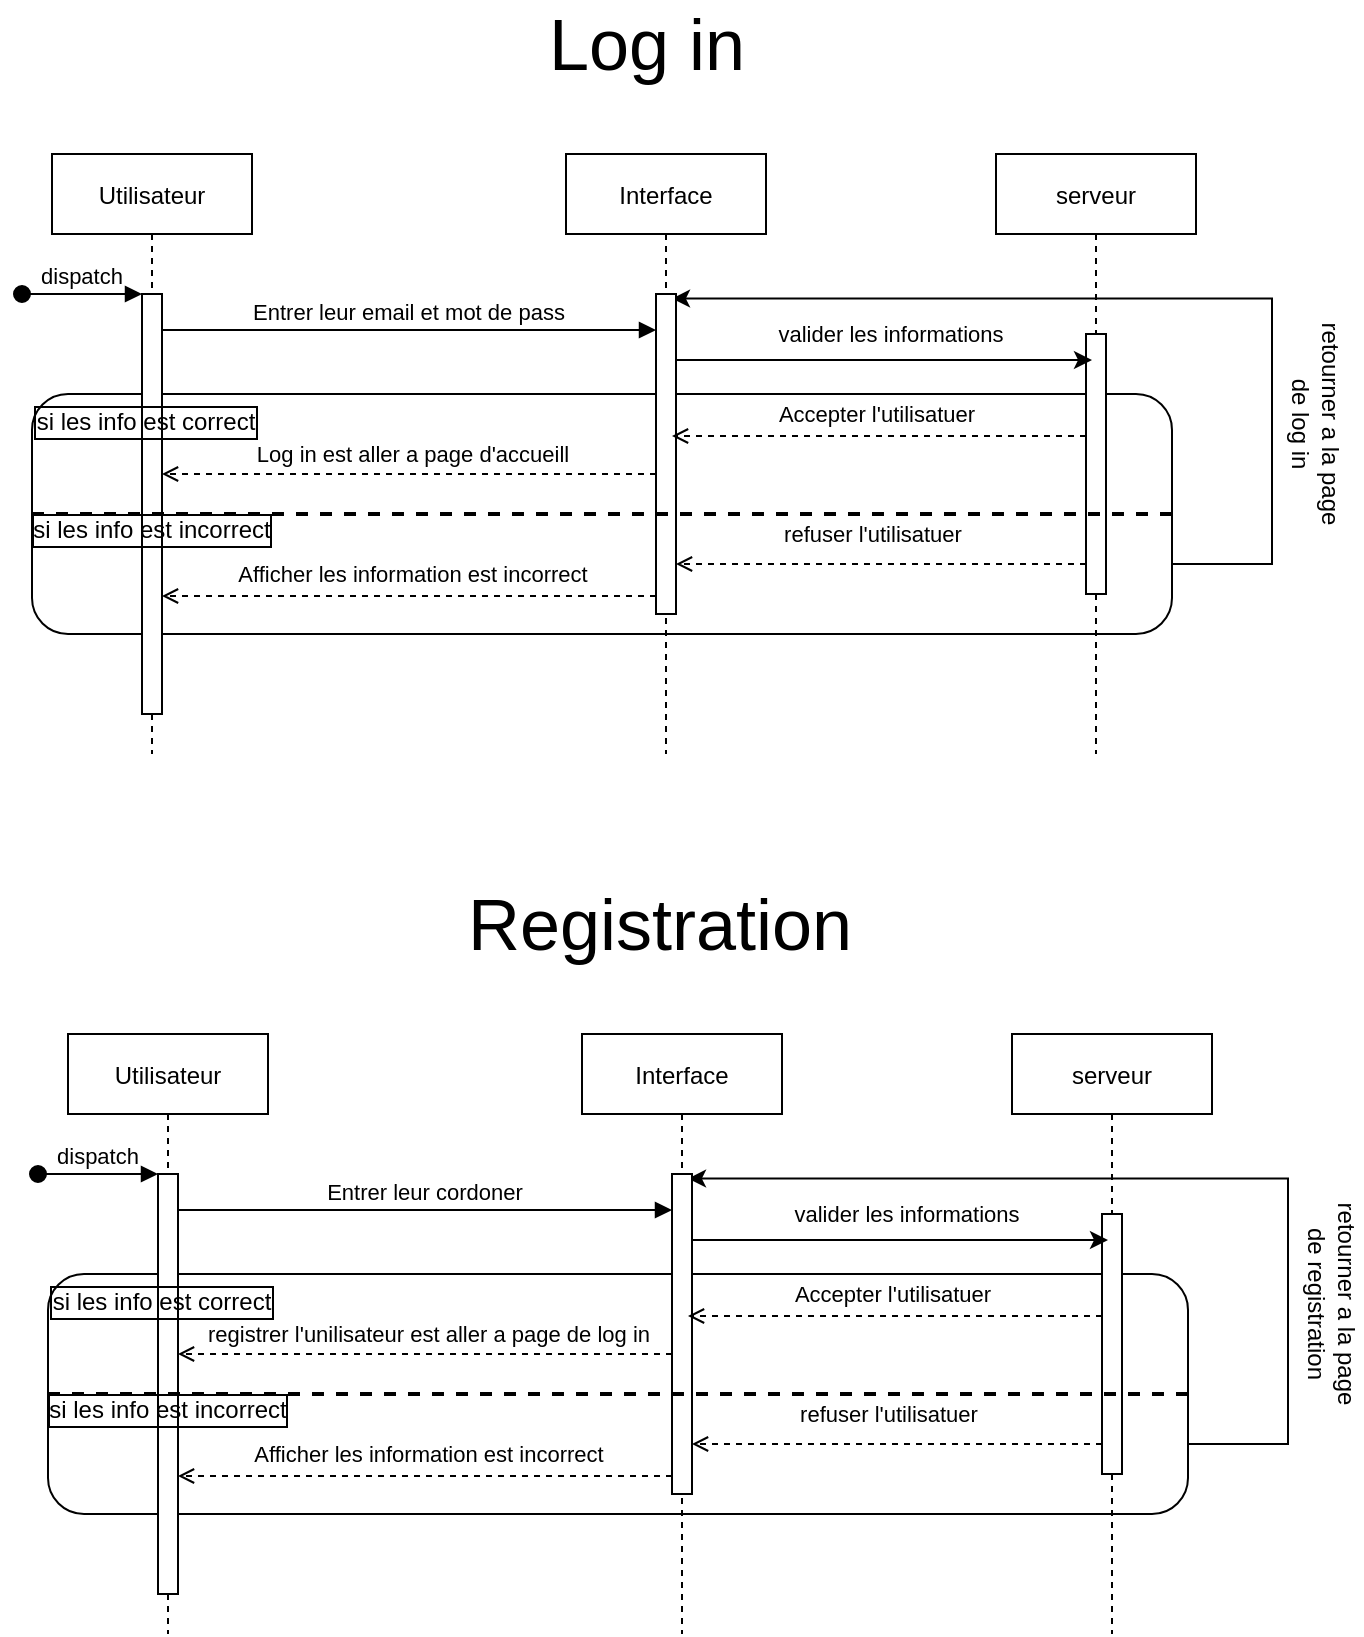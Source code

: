 <mxfile>
    <diagram id="kgpKYQtTHZ0yAKxKKP6v" name="Page-1">
        <mxGraphModel dx="788" dy="624" grid="1" gridSize="10" guides="1" tooltips="1" connect="1" arrows="1" fold="1" page="1" pageScale="1" pageWidth="850" pageHeight="1100" background="none" math="0" shadow="0">
            <root>
                <mxCell id="0"/>
                <mxCell id="1" parent="0"/>
                <mxCell id="Xsg8cdTUO1w-pPByT-Sw-22" style="edgeStyle=orthogonalEdgeStyle;rounded=0;orthogonalLoop=1;jettySize=auto;html=1;endArrow=classic;endFill=1;strokeWidth=1;entryX=0.53;entryY=0.241;entryDx=0;entryDy=0;entryPerimeter=0;" parent="1" target="3nuBFxr9cyL0pnOWT2aG-5" edge="1">
                    <mxGeometry relative="1" as="geometry">
                        <mxPoint x="440" y="289" as="targetPoint"/>
                        <mxPoint x="680" y="422" as="sourcePoint"/>
                        <Array as="points">
                            <mxPoint x="730" y="422"/>
                            <mxPoint x="730" y="289"/>
                        </Array>
                    </mxGeometry>
                </mxCell>
                <mxCell id="Xsg8cdTUO1w-pPByT-Sw-12" value="" style="rounded=1;whiteSpace=wrap;html=1;" parent="1" vertex="1">
                    <mxGeometry x="110" y="337" width="570" height="120" as="geometry"/>
                </mxCell>
                <mxCell id="3nuBFxr9cyL0pnOWT2aG-1" value="Utilisateur" style="shape=umlLifeline;perimeter=lifelinePerimeter;container=1;collapsible=0;recursiveResize=0;rounded=0;shadow=0;strokeWidth=1;" parent="1" vertex="1">
                    <mxGeometry x="120" y="217" width="100" height="300" as="geometry"/>
                </mxCell>
                <mxCell id="3nuBFxr9cyL0pnOWT2aG-2" value="" style="points=[];perimeter=orthogonalPerimeter;rounded=0;shadow=0;strokeWidth=1;" parent="3nuBFxr9cyL0pnOWT2aG-1" vertex="1">
                    <mxGeometry x="45" y="70" width="10" height="210" as="geometry"/>
                </mxCell>
                <mxCell id="3nuBFxr9cyL0pnOWT2aG-3" value="dispatch" style="verticalAlign=bottom;startArrow=oval;endArrow=block;startSize=8;shadow=0;strokeWidth=1;" parent="3nuBFxr9cyL0pnOWT2aG-1" target="3nuBFxr9cyL0pnOWT2aG-2" edge="1">
                    <mxGeometry relative="1" as="geometry">
                        <mxPoint x="-15" y="70" as="sourcePoint"/>
                    </mxGeometry>
                </mxCell>
                <mxCell id="3nuBFxr9cyL0pnOWT2aG-5" value="Interface" style="shape=umlLifeline;perimeter=lifelinePerimeter;container=1;collapsible=0;recursiveResize=0;rounded=0;shadow=0;strokeWidth=1;" parent="1" vertex="1">
                    <mxGeometry x="377" y="217" width="100" height="300" as="geometry"/>
                </mxCell>
                <mxCell id="3nuBFxr9cyL0pnOWT2aG-6" value="" style="points=[];perimeter=orthogonalPerimeter;rounded=0;shadow=0;strokeWidth=1;" parent="3nuBFxr9cyL0pnOWT2aG-5" vertex="1">
                    <mxGeometry x="45" y="70" width="10" height="160" as="geometry"/>
                </mxCell>
                <mxCell id="3nuBFxr9cyL0pnOWT2aG-8" value="Entrer leur email et mot de pass" style="verticalAlign=bottom;endArrow=block;entryX=0;entryY=0;shadow=0;strokeWidth=1;" parent="1" edge="1">
                    <mxGeometry relative="1" as="geometry">
                        <mxPoint x="175" y="305.0" as="sourcePoint"/>
                        <mxPoint x="422" y="305.0" as="targetPoint"/>
                    </mxGeometry>
                </mxCell>
                <mxCell id="Xsg8cdTUO1w-pPByT-Sw-1" value="serveur" style="shape=umlLifeline;perimeter=lifelinePerimeter;container=1;collapsible=0;recursiveResize=0;rounded=0;shadow=0;strokeWidth=1;" parent="1" vertex="1">
                    <mxGeometry x="592" y="217" width="100" height="300" as="geometry"/>
                </mxCell>
                <mxCell id="Xsg8cdTUO1w-pPByT-Sw-2" value="" style="points=[];perimeter=orthogonalPerimeter;rounded=0;shadow=0;strokeWidth=1;" parent="Xsg8cdTUO1w-pPByT-Sw-1" vertex="1">
                    <mxGeometry x="45" y="90" width="10" height="130" as="geometry"/>
                </mxCell>
                <mxCell id="Xsg8cdTUO1w-pPByT-Sw-3" value="valider les informations" style="rounded=0;orthogonalLoop=1;jettySize=auto;html=1;" parent="1" edge="1">
                    <mxGeometry x="0.031" y="13" relative="1" as="geometry">
                        <mxPoint x="432" y="320" as="sourcePoint"/>
                        <mxPoint x="640" y="320" as="targetPoint"/>
                        <mxPoint as="offset"/>
                    </mxGeometry>
                </mxCell>
                <mxCell id="Xsg8cdTUO1w-pPByT-Sw-5" value="Accepter l'utilisatuer" style="edgeStyle=none;rounded=0;orthogonalLoop=1;jettySize=auto;html=1;endArrow=open;endFill=0;dashed=1;" parent="1" edge="1">
                    <mxGeometry x="0.017" y="-11" relative="1" as="geometry">
                        <mxPoint x="637" y="358" as="sourcePoint"/>
                        <mxPoint x="430" y="358" as="targetPoint"/>
                        <mxPoint as="offset"/>
                    </mxGeometry>
                </mxCell>
                <mxCell id="Xsg8cdTUO1w-pPByT-Sw-13" value="si les info est correct" style="text;html=1;strokeColor=none;fillColor=none;align=center;verticalAlign=middle;whiteSpace=wrap;rounded=0;labelBorderColor=default;" parent="1" vertex="1">
                    <mxGeometry x="102" y="336" width="130" height="30" as="geometry"/>
                </mxCell>
                <mxCell id="Xsg8cdTUO1w-pPByT-Sw-15" value="Log in est aller a page d'accueill" style="edgeStyle=none;rounded=0;orthogonalLoop=1;jettySize=auto;html=1;dashed=1;endArrow=open;endFill=0;" parent="1" edge="1">
                    <mxGeometry x="-0.012" y="-10" relative="1" as="geometry">
                        <mxPoint x="422" y="377" as="sourcePoint"/>
                        <mxPoint x="175" y="377" as="targetPoint"/>
                        <mxPoint as="offset"/>
                    </mxGeometry>
                </mxCell>
                <mxCell id="Xsg8cdTUO1w-pPByT-Sw-16" value="" style="endArrow=none;dashed=1;html=1;rounded=0;exitX=0;exitY=0.5;exitDx=0;exitDy=0;entryX=1;entryY=0.5;entryDx=0;entryDy=0;strokeWidth=2;" parent="1" source="Xsg8cdTUO1w-pPByT-Sw-12" target="Xsg8cdTUO1w-pPByT-Sw-12" edge="1">
                    <mxGeometry width="50" height="50" relative="1" as="geometry">
                        <mxPoint x="370" y="427" as="sourcePoint"/>
                        <mxPoint x="420" y="377" as="targetPoint"/>
                    </mxGeometry>
                </mxCell>
                <mxCell id="Xsg8cdTUO1w-pPByT-Sw-18" value="si les info est incorrect" style="text;html=1;strokeColor=none;fillColor=none;align=center;verticalAlign=middle;whiteSpace=wrap;rounded=0;labelBorderColor=default;" parent="1" vertex="1">
                    <mxGeometry x="106" y="395" width="128" height="20" as="geometry"/>
                </mxCell>
                <mxCell id="Xsg8cdTUO1w-pPByT-Sw-19" value="refuser l'utilisatuer" style="edgeStyle=none;rounded=0;orthogonalLoop=1;jettySize=auto;html=1;dashed=1;endArrow=open;endFill=0;strokeWidth=1;" parent="1" edge="1">
                    <mxGeometry x="0.044" y="-15" relative="1" as="geometry">
                        <mxPoint x="637" y="422" as="sourcePoint"/>
                        <mxPoint x="432" y="422" as="targetPoint"/>
                        <mxPoint as="offset"/>
                    </mxGeometry>
                </mxCell>
                <mxCell id="Xsg8cdTUO1w-pPByT-Sw-20" value="Afficher les information est incorrect" style="edgeStyle=none;rounded=0;orthogonalLoop=1;jettySize=auto;html=1;dashed=1;endArrow=open;endFill=0;strokeWidth=1;" parent="1" edge="1">
                    <mxGeometry x="-0.012" y="-11" relative="1" as="geometry">
                        <mxPoint x="422" y="438" as="sourcePoint"/>
                        <mxPoint x="175" y="438" as="targetPoint"/>
                        <mxPoint as="offset"/>
                    </mxGeometry>
                </mxCell>
                <mxCell id="Xsg8cdTUO1w-pPByT-Sw-21" style="edgeStyle=none;rounded=0;orthogonalLoop=1;jettySize=auto;html=1;entryX=1;entryY=0.5;entryDx=0;entryDy=0;dashed=1;endArrow=open;endFill=0;strokeWidth=1;" parent="1" source="Xsg8cdTUO1w-pPByT-Sw-12" target="Xsg8cdTUO1w-pPByT-Sw-12" edge="1">
                    <mxGeometry relative="1" as="geometry"/>
                </mxCell>
                <mxCell id="Xsg8cdTUO1w-pPByT-Sw-23" value="retourner a la page de log in" style="text;html=1;strokeColor=none;fillColor=none;align=center;verticalAlign=middle;whiteSpace=wrap;rounded=0;rotation=90;" parent="1" vertex="1">
                    <mxGeometry x="692" y="337" width="120" height="30" as="geometry"/>
                </mxCell>
                <mxCell id="Xsg8cdTUO1w-pPByT-Sw-24" style="edgeStyle=orthogonalEdgeStyle;rounded=0;orthogonalLoop=1;jettySize=auto;html=1;endArrow=classic;endFill=1;strokeWidth=1;entryX=0.53;entryY=0.241;entryDx=0;entryDy=0;entryPerimeter=0;" parent="1" target="Xsg8cdTUO1w-pPByT-Sw-29" edge="1">
                    <mxGeometry relative="1" as="geometry">
                        <mxPoint x="448" y="729" as="targetPoint"/>
                        <mxPoint x="688" y="862" as="sourcePoint"/>
                        <Array as="points">
                            <mxPoint x="738" y="862"/>
                            <mxPoint x="738" y="729"/>
                        </Array>
                    </mxGeometry>
                </mxCell>
                <mxCell id="Xsg8cdTUO1w-pPByT-Sw-25" value="" style="rounded=1;whiteSpace=wrap;html=1;" parent="1" vertex="1">
                    <mxGeometry x="118" y="777" width="570" height="120" as="geometry"/>
                </mxCell>
                <mxCell id="Xsg8cdTUO1w-pPByT-Sw-26" value="Utilisateur" style="shape=umlLifeline;perimeter=lifelinePerimeter;container=1;collapsible=0;recursiveResize=0;rounded=0;shadow=0;strokeWidth=1;" parent="1" vertex="1">
                    <mxGeometry x="128" y="657" width="100" height="300" as="geometry"/>
                </mxCell>
                <mxCell id="Xsg8cdTUO1w-pPByT-Sw-27" value="" style="points=[];perimeter=orthogonalPerimeter;rounded=0;shadow=0;strokeWidth=1;" parent="Xsg8cdTUO1w-pPByT-Sw-26" vertex="1">
                    <mxGeometry x="45" y="70" width="10" height="210" as="geometry"/>
                </mxCell>
                <mxCell id="Xsg8cdTUO1w-pPByT-Sw-28" value="dispatch" style="verticalAlign=bottom;startArrow=oval;endArrow=block;startSize=8;shadow=0;strokeWidth=1;" parent="Xsg8cdTUO1w-pPByT-Sw-26" target="Xsg8cdTUO1w-pPByT-Sw-27" edge="1">
                    <mxGeometry relative="1" as="geometry">
                        <mxPoint x="-15" y="70" as="sourcePoint"/>
                    </mxGeometry>
                </mxCell>
                <mxCell id="Xsg8cdTUO1w-pPByT-Sw-29" value="Interface" style="shape=umlLifeline;perimeter=lifelinePerimeter;container=1;collapsible=0;recursiveResize=0;rounded=0;shadow=0;strokeWidth=1;" parent="1" vertex="1">
                    <mxGeometry x="385" y="657" width="100" height="300" as="geometry"/>
                </mxCell>
                <mxCell id="Xsg8cdTUO1w-pPByT-Sw-30" value="" style="points=[];perimeter=orthogonalPerimeter;rounded=0;shadow=0;strokeWidth=1;" parent="Xsg8cdTUO1w-pPByT-Sw-29" vertex="1">
                    <mxGeometry x="45" y="70" width="10" height="160" as="geometry"/>
                </mxCell>
                <mxCell id="Xsg8cdTUO1w-pPByT-Sw-31" value="Entrer leur cordoner" style="verticalAlign=bottom;endArrow=block;entryX=0;entryY=0;shadow=0;strokeWidth=1;" parent="1" edge="1">
                    <mxGeometry relative="1" as="geometry">
                        <mxPoint x="183" y="745.0" as="sourcePoint"/>
                        <mxPoint x="430" y="745.0" as="targetPoint"/>
                    </mxGeometry>
                </mxCell>
                <mxCell id="Xsg8cdTUO1w-pPByT-Sw-32" value="serveur" style="shape=umlLifeline;perimeter=lifelinePerimeter;container=1;collapsible=0;recursiveResize=0;rounded=0;shadow=0;strokeWidth=1;" parent="1" vertex="1">
                    <mxGeometry x="600" y="657" width="100" height="300" as="geometry"/>
                </mxCell>
                <mxCell id="Xsg8cdTUO1w-pPByT-Sw-33" value="" style="points=[];perimeter=orthogonalPerimeter;rounded=0;shadow=0;strokeWidth=1;" parent="Xsg8cdTUO1w-pPByT-Sw-32" vertex="1">
                    <mxGeometry x="45" y="90" width="10" height="130" as="geometry"/>
                </mxCell>
                <mxCell id="Xsg8cdTUO1w-pPByT-Sw-34" value="valider les informations" style="rounded=0;orthogonalLoop=1;jettySize=auto;html=1;" parent="1" edge="1">
                    <mxGeometry x="0.031" y="13" relative="1" as="geometry">
                        <mxPoint x="440" y="760" as="sourcePoint"/>
                        <mxPoint x="648" y="760" as="targetPoint"/>
                        <mxPoint as="offset"/>
                    </mxGeometry>
                </mxCell>
                <mxCell id="Xsg8cdTUO1w-pPByT-Sw-35" value="Accepter l'utilisatuer" style="edgeStyle=none;rounded=0;orthogonalLoop=1;jettySize=auto;html=1;endArrow=open;endFill=0;dashed=1;" parent="1" edge="1">
                    <mxGeometry x="0.017" y="-11" relative="1" as="geometry">
                        <mxPoint x="645" y="798" as="sourcePoint"/>
                        <mxPoint x="438" y="798" as="targetPoint"/>
                        <mxPoint as="offset"/>
                    </mxGeometry>
                </mxCell>
                <mxCell id="Xsg8cdTUO1w-pPByT-Sw-36" value="si les info est correct" style="text;html=1;strokeColor=none;fillColor=none;align=center;verticalAlign=middle;whiteSpace=wrap;rounded=0;labelBorderColor=default;" parent="1" vertex="1">
                    <mxGeometry x="110" y="776" width="130" height="30" as="geometry"/>
                </mxCell>
                <mxCell id="Xsg8cdTUO1w-pPByT-Sw-37" value="registrer l'unilisateur est aller a page de log in" style="edgeStyle=none;rounded=0;orthogonalLoop=1;jettySize=auto;html=1;dashed=1;endArrow=open;endFill=0;" parent="1" edge="1">
                    <mxGeometry x="-0.012" y="-10" relative="1" as="geometry">
                        <mxPoint x="430" y="817" as="sourcePoint"/>
                        <mxPoint x="183" y="817" as="targetPoint"/>
                        <mxPoint as="offset"/>
                    </mxGeometry>
                </mxCell>
                <mxCell id="Xsg8cdTUO1w-pPByT-Sw-38" value="" style="endArrow=none;dashed=1;html=1;rounded=0;exitX=0;exitY=0.5;exitDx=0;exitDy=0;entryX=1;entryY=0.5;entryDx=0;entryDy=0;strokeWidth=2;" parent="1" source="Xsg8cdTUO1w-pPByT-Sw-25" target="Xsg8cdTUO1w-pPByT-Sw-25" edge="1">
                    <mxGeometry width="50" height="50" relative="1" as="geometry">
                        <mxPoint x="378" y="867" as="sourcePoint"/>
                        <mxPoint x="428" y="817" as="targetPoint"/>
                    </mxGeometry>
                </mxCell>
                <mxCell id="Xsg8cdTUO1w-pPByT-Sw-39" value="si les info est incorrect" style="text;html=1;strokeColor=none;fillColor=none;align=center;verticalAlign=middle;whiteSpace=wrap;rounded=0;labelBorderColor=default;" parent="1" vertex="1">
                    <mxGeometry x="114" y="835" width="128" height="20" as="geometry"/>
                </mxCell>
                <mxCell id="Xsg8cdTUO1w-pPByT-Sw-40" value="refuser l'utilisatuer" style="edgeStyle=none;rounded=0;orthogonalLoop=1;jettySize=auto;html=1;dashed=1;endArrow=open;endFill=0;strokeWidth=1;" parent="1" edge="1">
                    <mxGeometry x="0.044" y="-15" relative="1" as="geometry">
                        <mxPoint x="645" y="862" as="sourcePoint"/>
                        <mxPoint x="440" y="862" as="targetPoint"/>
                        <mxPoint as="offset"/>
                    </mxGeometry>
                </mxCell>
                <mxCell id="Xsg8cdTUO1w-pPByT-Sw-41" value="Afficher les information est incorrect" style="edgeStyle=none;rounded=0;orthogonalLoop=1;jettySize=auto;html=1;dashed=1;endArrow=open;endFill=0;strokeWidth=1;" parent="1" edge="1">
                    <mxGeometry x="-0.012" y="-11" relative="1" as="geometry">
                        <mxPoint x="430" y="878" as="sourcePoint"/>
                        <mxPoint x="183" y="878" as="targetPoint"/>
                        <mxPoint as="offset"/>
                    </mxGeometry>
                </mxCell>
                <mxCell id="Xsg8cdTUO1w-pPByT-Sw-42" style="edgeStyle=none;rounded=0;orthogonalLoop=1;jettySize=auto;html=1;entryX=1;entryY=0.5;entryDx=0;entryDy=0;dashed=1;endArrow=open;endFill=0;strokeWidth=1;" parent="1" source="Xsg8cdTUO1w-pPByT-Sw-25" target="Xsg8cdTUO1w-pPByT-Sw-25" edge="1">
                    <mxGeometry relative="1" as="geometry"/>
                </mxCell>
                <mxCell id="Xsg8cdTUO1w-pPByT-Sw-43" value="retourner a la page de registration" style="text;html=1;strokeColor=none;fillColor=none;align=center;verticalAlign=middle;whiteSpace=wrap;rounded=0;rotation=90;" parent="1" vertex="1">
                    <mxGeometry x="700" y="777" width="120" height="30" as="geometry"/>
                </mxCell>
                <mxCell id="Xsg8cdTUO1w-pPByT-Sw-46" value="&lt;font style=&quot;font-size: 36px&quot;&gt;Registration&lt;/font&gt;" style="text;html=1;strokeColor=none;fillColor=none;align=center;verticalAlign=middle;whiteSpace=wrap;rounded=0;labelBorderColor=none;" parent="1" vertex="1">
                    <mxGeometry x="374" y="587" width="100" height="30" as="geometry"/>
                </mxCell>
                <mxCell id="Xsg8cdTUO1w-pPByT-Sw-47" value="&lt;span style=&quot;font-size: 36px&quot;&gt;Log in&lt;/span&gt;" style="text;html=1;strokeColor=none;fillColor=none;align=center;verticalAlign=middle;whiteSpace=wrap;rounded=0;labelBorderColor=none;" parent="1" vertex="1">
                    <mxGeometry x="345" y="147" width="145" height="30" as="geometry"/>
                </mxCell>
            </root>
        </mxGraphModel>
    </diagram>
</mxfile>